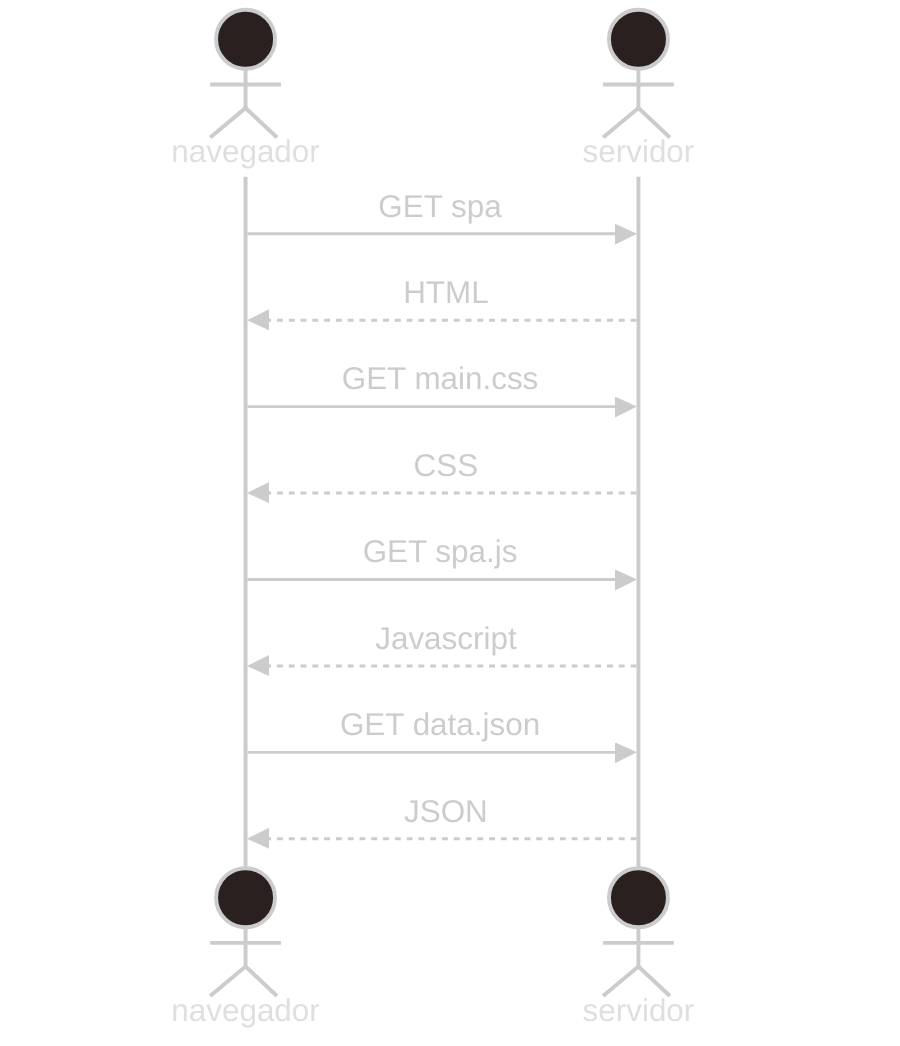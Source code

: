 ---
config:
  theme: neo-dark
---
sequenceDiagram
  actor A2 as navegador
  actor A3 as servidor
  A2 ->> A3: GET spa
  A3 -->> A2: HTML
  A2 ->> A3: GET main.css
  A3 -->> A2: CSS
  A2 ->> A3: GET spa.js
  A3 -->> A2: Javascript
  A2 ->> A3: GET data.json
  A3 -->> A2: JSON